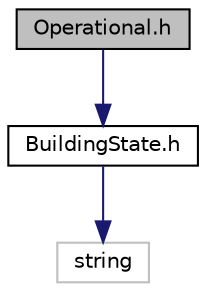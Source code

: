 digraph "Operational.h"
{
 // LATEX_PDF_SIZE
  edge [fontname="Helvetica",fontsize="10",labelfontname="Helvetica",labelfontsize="10"];
  node [fontname="Helvetica",fontsize="10",shape=record];
  Node1 [label="Operational.h",height=0.2,width=0.4,color="black", fillcolor="grey75", style="filled", fontcolor="black",tooltip="Defines the Operational state for buildings."];
  Node1 -> Node2 [color="midnightblue",fontsize="10",style="solid",fontname="Helvetica"];
  Node2 [label="BuildingState.h",height=0.2,width=0.4,color="black", fillcolor="white", style="filled",URL="$BuildingState_8h.html",tooltip="State pattern for building management."];
  Node2 -> Node3 [color="midnightblue",fontsize="10",style="solid",fontname="Helvetica"];
  Node3 [label="string",height=0.2,width=0.4,color="grey75", fillcolor="white", style="filled",tooltip=" "];
}
